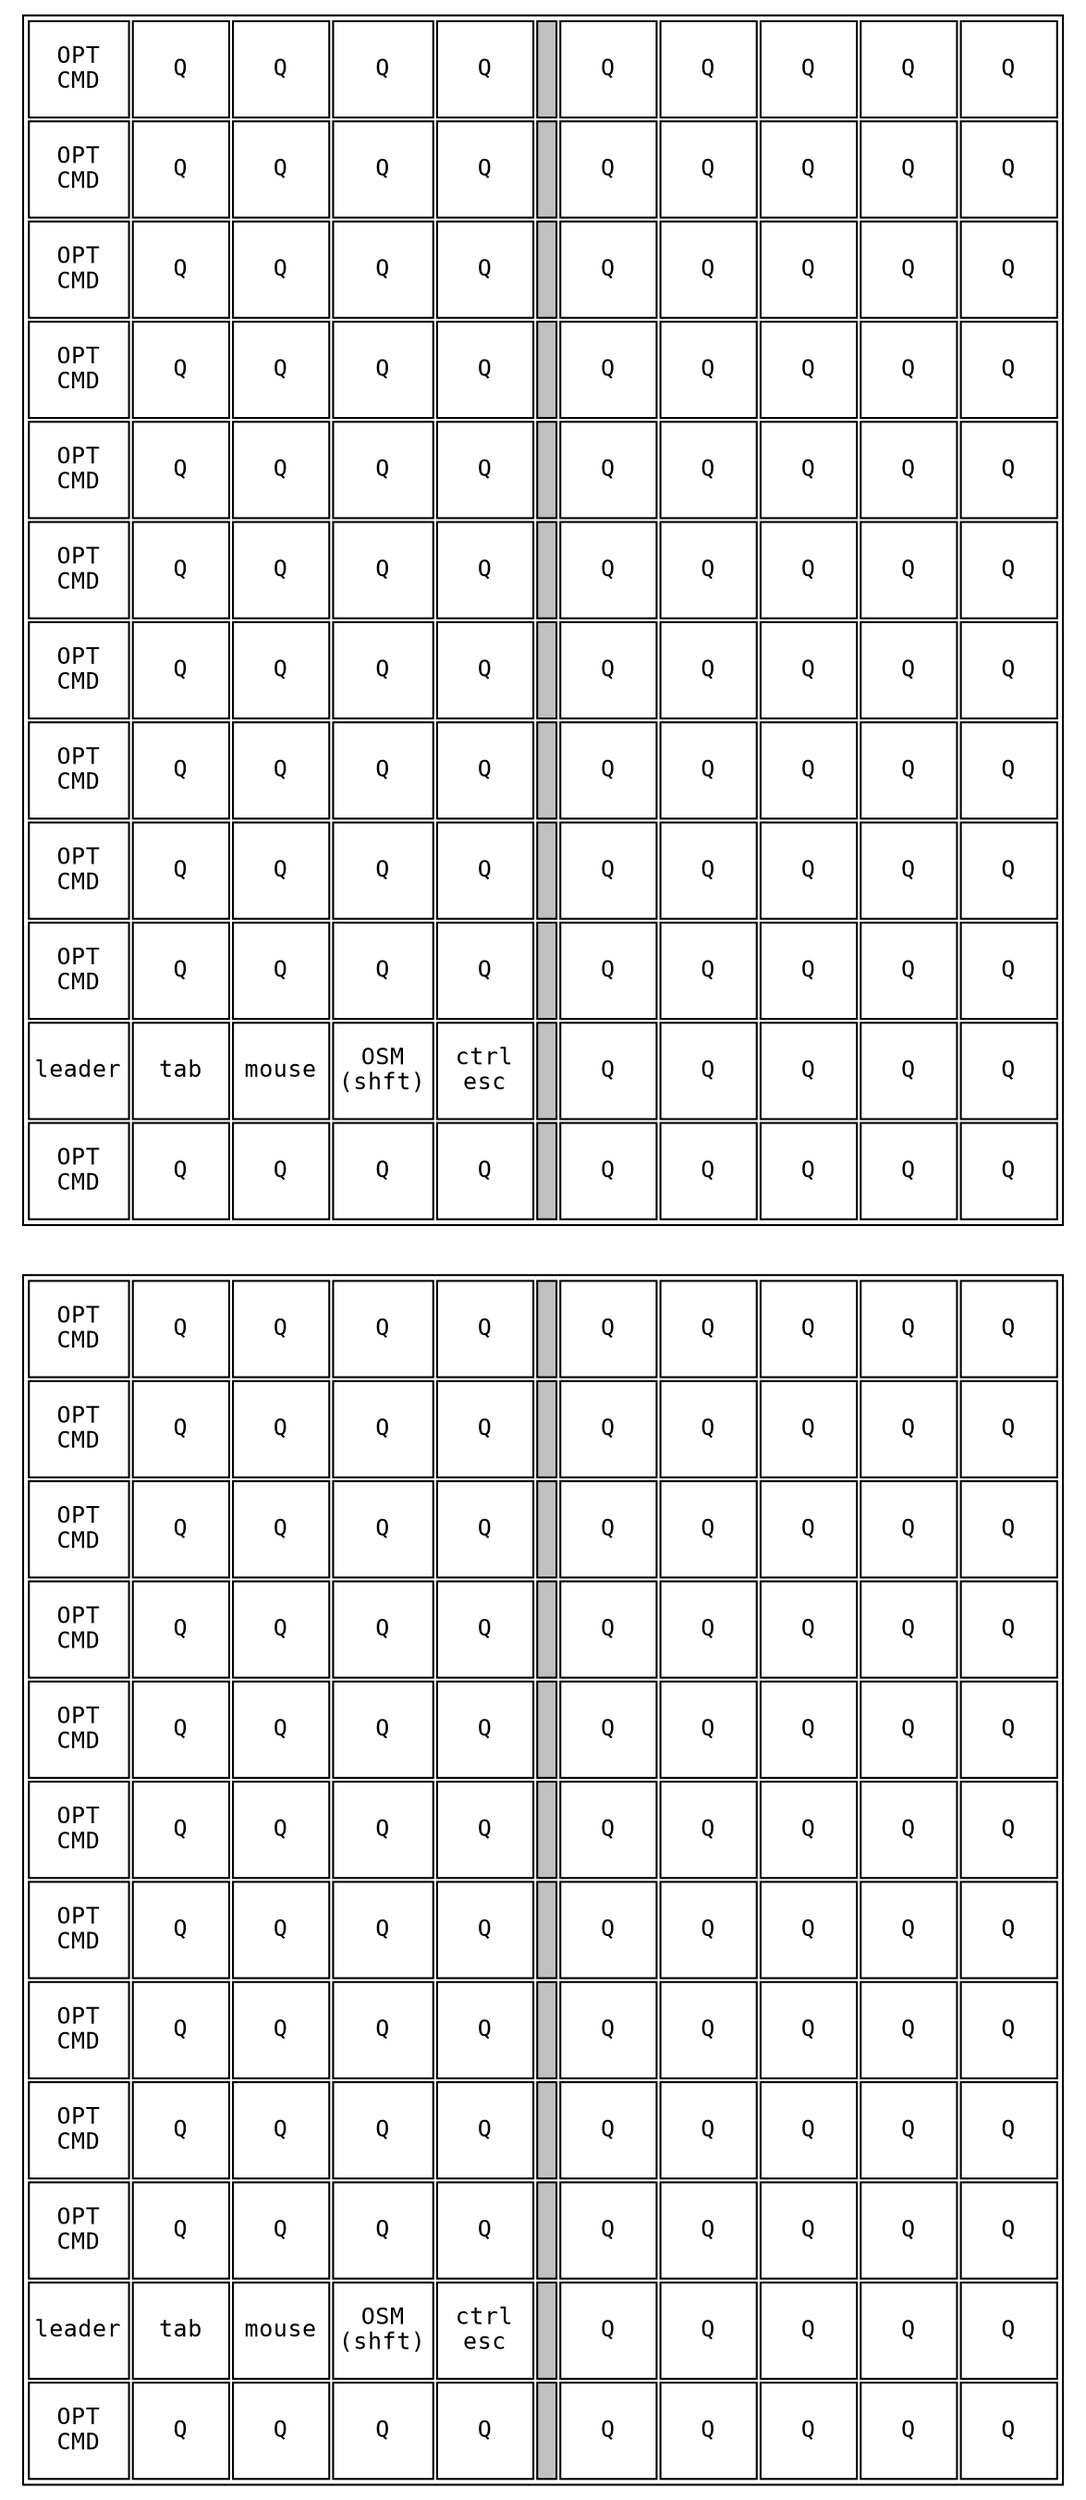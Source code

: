 digraph G {
  rankdir=LR
  node [shape=plaintext]

/* BASE LAYER */
  base [
     label=<
<table>
/* Row 12 */
  <tr>
    <td width="50" height="50"><font face="courier" point-size="12">OPT<BR/>CMD</font></td>
    <td width="50" height="50"><font face="courier" point-size="12">Q</font></td>
    <td width="50" height="50"><font face="courier" point-size="12">Q</font></td>
    <td width="50" height="50"><font face="courier" point-size="12">Q</font></td>
    <td width="50" height="50"><font face="courier" point-size="12">Q</font></td>
    <td bgcolor="grey" width="10" height="50"></td>
    <td width="50" height="50"><font face="courier" point-size="12">Q</font></td>
    <td width="50" height="50"><font face="courier" point-size="12">Q</font></td>
    <td width="50" height="50"><font face="courier" point-size="12">Q</font></td>
    <td width="50" height="50"><font face="courier" point-size="12">Q</font></td>
    <td width="50" height="50"><font face="courier" point-size="12">Q</font></td>
  </tr>
/* Row 11 */
  <tr>
    <td width="50" height="50"><font face="courier" point-size="12">OPT<BR/>CMD</font></td>
    <td width="50" height="50"><font face="courier" point-size="12">Q</font></td>
    <td width="50" height="50"><font face="courier" point-size="12">Q</font></td>
    <td width="50" height="50"><font face="courier" point-size="12">Q</font></td>
    <td width="50" height="50"><font face="courier" point-size="12">Q</font></td>
    <td bgcolor="grey" width="10" height="50"></td>
    <td width="50" height="50"><font face="courier" point-size="12">Q</font></td>
    <td width="50" height="50"><font face="courier" point-size="12">Q</font></td>
    <td width="50" height="50"><font face="courier" point-size="12">Q</font></td>
    <td width="50" height="50"><font face="courier" point-size="12">Q</font></td>
    <td width="50" height="50"><font face="courier" point-size="12">Q</font></td>
  </tr>
/* Row 10 */
  <tr>
    <td width="50" height="50"><font face="courier" point-size="12">OPT<BR/>CMD</font></td>
    <td width="50" height="50"><font face="courier" point-size="12">Q</font></td>
    <td width="50" height="50"><font face="courier" point-size="12">Q</font></td>
    <td width="50" height="50"><font face="courier" point-size="12">Q</font></td>
    <td width="50" height="50"><font face="courier" point-size="12">Q</font></td>
    <td bgcolor="grey" width="10" height="50"></td>
    <td width="50" height="50"><font face="courier" point-size="12">Q</font></td>
    <td width="50" height="50"><font face="courier" point-size="12">Q</font></td>
    <td width="50" height="50"><font face="courier" point-size="12">Q</font></td>
    <td width="50" height="50"><font face="courier" point-size="12">Q</font></td>
    <td width="50" height="50"><font face="courier" point-size="12">Q</font></td>
  </tr>
/* Row 9 */
  <tr>
    <td width="50" height="50"><font face="courier" point-size="12">OPT<BR/>CMD</font></td>
    <td width="50" height="50"><font face="courier" point-size="12">Q</font></td>
    <td width="50" height="50"><font face="courier" point-size="12">Q</font></td>
    <td width="50" height="50"><font face="courier" point-size="12">Q</font></td>
    <td width="50" height="50"><font face="courier" point-size="12">Q</font></td>
    <td bgcolor="grey" width="10" height="50"></td>
    <td width="50" height="50"><font face="courier" point-size="12">Q</font></td>
    <td width="50" height="50"><font face="courier" point-size="12">Q</font></td>
    <td width="50" height="50"><font face="courier" point-size="12">Q</font></td>
    <td width="50" height="50"><font face="courier" point-size="12">Q</font></td>
    <td width="50" height="50"><font face="courier" point-size="12">Q</font></td>
  </tr>
/* Row 8 */
  <tr>
    <td width="50" height="50"><font face="courier" point-size="12">OPT<BR/>CMD</font></td>
    <td width="50" height="50"><font face="courier" point-size="12">Q</font></td>
    <td width="50" height="50"><font face="courier" point-size="12">Q</font></td>
    <td width="50" height="50"><font face="courier" point-size="12">Q</font></td>
    <td width="50" height="50"><font face="courier" point-size="12">Q</font></td>
    <td bgcolor="grey" width="10" height="50"></td>
    <td width="50" height="50"><font face="courier" point-size="12">Q</font></td>
    <td width="50" height="50"><font face="courier" point-size="12">Q</font></td>
    <td width="50" height="50"><font face="courier" point-size="12">Q</font></td>
    <td width="50" height="50"><font face="courier" point-size="12">Q</font></td>
    <td width="50" height="50"><font face="courier" point-size="12">Q</font></td>
  </tr>
/* Row 7 */
  <tr>
    <td width="50" height="50"><font face="courier" point-size="12">OPT<BR/>CMD</font></td>
    <td width="50" height="50"><font face="courier" point-size="12">Q</font></td>
    <td width="50" height="50"><font face="courier" point-size="12">Q</font></td>
    <td width="50" height="50"><font face="courier" point-size="12">Q</font></td>
    <td width="50" height="50"><font face="courier" point-size="12">Q</font></td>
    <td bgcolor="grey" width="10" height="50"></td>
    <td width="50" height="50"><font face="courier" point-size="12">Q</font></td>
    <td width="50" height="50"><font face="courier" point-size="12">Q</font></td>
    <td width="50" height="50"><font face="courier" point-size="12">Q</font></td>
    <td width="50" height="50"><font face="courier" point-size="12">Q</font></td>
    <td width="50" height="50"><font face="courier" point-size="12">Q</font></td>
  </tr>
/* Row 6 */
  <tr>
    <td width="50" height="50"><font face="courier" point-size="12">OPT<BR/>CMD</font></td>
    <td width="50" height="50"><font face="courier" point-size="12">Q</font></td>
    <td width="50" height="50"><font face="courier" point-size="12">Q</font></td>
    <td width="50" height="50"><font face="courier" point-size="12">Q</font></td>
    <td width="50" height="50"><font face="courier" point-size="12">Q</font></td>
    <td bgcolor="grey" width="10" height="50"></td>
    <td width="50" height="50"><font face="courier" point-size="12">Q</font></td>
    <td width="50" height="50"><font face="courier" point-size="12">Q</font></td>
    <td width="50" height="50"><font face="courier" point-size="12">Q</font></td>
    <td width="50" height="50"><font face="courier" point-size="12">Q</font></td>
    <td width="50" height="50"><font face="courier" point-size="12">Q</font></td>
  </tr>
/* Row 5 */
  <tr>
    <td width="50" height="50"><font face="courier" point-size="12">OPT<BR/>CMD</font></td>
    <td width="50" height="50"><font face="courier" point-size="12">Q</font></td>
    <td width="50" height="50"><font face="courier" point-size="12">Q</font></td>
    <td width="50" height="50"><font face="courier" point-size="12">Q</font></td>
    <td width="50" height="50"><font face="courier" point-size="12">Q</font></td>
    <td bgcolor="grey" width="10" height="50"></td>
    <td width="50" height="50"><font face="courier" point-size="12">Q</font></td>
    <td width="50" height="50"><font face="courier" point-size="12">Q</font></td>
    <td width="50" height="50"><font face="courier" point-size="12">Q</font></td>
    <td width="50" height="50"><font face="courier" point-size="12">Q</font></td>
    <td width="50" height="50"><font face="courier" point-size="12">Q</font></td>
  </tr>
/* Row 4 "Home Row" */
  <tr>
    <td width="50" height="50"><font face="courier" point-size="12">OPT<BR/>CMD</font></td>
    <td width="50" height="50"><font face="courier" point-size="12">Q</font></td>
    <td width="50" height="50"><font face="courier" point-size="12">Q</font></td>
    <td width="50" height="50"><font face="courier" point-size="12">Q</font></td>
    <td width="50" height="50"><font face="courier" point-size="12">Q</font></td>
    <td bgcolor="grey" width="10" height="50"></td>
    <td width="50" height="50"><font face="courier" point-size="12">Q</font></td>
    <td width="50" height="50"><font face="courier" point-size="12">Q</font></td>
    <td width="50" height="50"><font face="courier" point-size="12">Q</font></td>
    <td width="50" height="50"><font face="courier" point-size="12">Q</font></td>
    <td width="50" height="50"><font face="courier" point-size="12">Q</font></td>
  </tr>
/* Row 3 */
  <tr>
    <td width="50" height="50"><font face="courier" point-size="12">OPT<BR/>CMD</font></td>
    <td width="50" height="50"><font face="courier" point-size="12">Q</font></td>
    <td width="50" height="50"><font face="courier" point-size="12">Q</font></td>
    <td width="50" height="50"><font face="courier" point-size="12">Q</font></td>
    <td width="50" height="50"><font face="courier" point-size="12">Q</font></td>
    <td bgcolor="grey" width="10" height="50"></td>
    <td width="50" height="50"><font face="courier" point-size="12">Q</font></td>
    <td width="50" height="50"><font face="courier" point-size="12">Q</font></td>
    <td width="50" height="50"><font face="courier" point-size="12">Q</font></td>
    <td width="50" height="50"><font face="courier" point-size="12">Q</font></td>
    <td width="50" height="50"><font face="courier" point-size="12">Q</font></td>
  </tr>
/* Row 2 "Upper Thumb Row" */
  <tr>
    <td width="50" height="50"><font face="courier" point-size="12">leader</font></td>
    <td width="50" height="50"><font face="courier" point-size="12">tab</font></td>
    <td width="50" height="50"><font face="courier" point-size="12">mouse</font></td>
    <td width="50" height="50"><font face="courier" point-size="12">OSM<br/>(shft)</font></td>
    <td width="50" height="50"><font face="courier" point-size="12">ctrl<br/>esc</font></td>
    <td bgcolor="grey" width="10" height="50"></td>
    <td width="50" height="50"><font face="courier" point-size="12">Q</font></td>
    <td width="50" height="50"><font face="courier" point-size="12">Q</font></td>
    <td width="50" height="50"><font face="courier" point-size="12">Q</font></td>
    <td width="50" height="50"><font face="courier" point-size="12">Q</font></td>
    <td width="50" height="50"><font face="courier" point-size="12">Q</font></td>
  </tr>
/* Row 1 "Lower Thumb Row" */
  <tr>
    <td width="50" height="50"><font face="courier" point-size="12">OPT<BR/>CMD</font></td>
    <td width="50" height="50"><font face="courier" point-size="12">Q</font></td>
    <td width="50" height="50"><font face="courier" point-size="12">Q</font></td>
    <td width="50" height="50"><font face="courier" point-size="12">Q</font></td>
    <td width="50" height="50"><font face="courier" point-size="12">Q</font></td>
    <td bgcolor="grey" width="10" height="50"></td>
    <td width="50" height="50"><font face="courier" point-size="12">Q</font></td>
    <td width="50" height="50"><font face="courier" point-size="12">Q</font></td>
    <td width="50" height="50"><font face="courier" point-size="12">Q</font></td>
    <td width="50" height="50"><font face="courier" point-size="12">Q</font></td>
    <td width="50" height="50"><font face="courier" point-size="12">Q</font></td>
  </tr>
</table>>
  ]

/* MOUSE LAYER */
  mouse [
     label=<
<table>
/* Row 12 */
  <tr>
    <td width="50" height="50"><font face="courier" point-size="12">OPT<BR/>CMD</font></td>
    <td width="50" height="50"><font face="courier" point-size="12">Q</font></td>
    <td width="50" height="50"><font face="courier" point-size="12">Q</font></td>
    <td width="50" height="50"><font face="courier" point-size="12">Q</font></td>
    <td width="50" height="50"><font face="courier" point-size="12">Q</font></td>
    <td bgcolor="grey" width="10" height="50"></td>
    <td width="50" height="50"><font face="courier" point-size="12">Q</font></td>
    <td width="50" height="50"><font face="courier" point-size="12">Q</font></td>
    <td width="50" height="50"><font face="courier" point-size="12">Q</font></td>
    <td width="50" height="50"><font face="courier" point-size="12">Q</font></td>
    <td width="50" height="50"><font face="courier" point-size="12">Q</font></td>
  </tr>
/* Row 11 */
  <tr>
    <td width="50" height="50"><font face="courier" point-size="12">OPT<BR/>CMD</font></td>
    <td width="50" height="50"><font face="courier" point-size="12">Q</font></td>
    <td width="50" height="50"><font face="courier" point-size="12">Q</font></td>
    <td width="50" height="50"><font face="courier" point-size="12">Q</font></td>
    <td width="50" height="50"><font face="courier" point-size="12">Q</font></td>
    <td bgcolor="grey" width="10" height="50"></td>
    <td width="50" height="50"><font face="courier" point-size="12">Q</font></td>
    <td width="50" height="50"><font face="courier" point-size="12">Q</font></td>
    <td width="50" height="50"><font face="courier" point-size="12">Q</font></td>
    <td width="50" height="50"><font face="courier" point-size="12">Q</font></td>
    <td width="50" height="50"><font face="courier" point-size="12">Q</font></td>
  </tr>
/* Row 10 */
  <tr>
    <td width="50" height="50"><font face="courier" point-size="12">OPT<BR/>CMD</font></td>
    <td width="50" height="50"><font face="courier" point-size="12">Q</font></td>
    <td width="50" height="50"><font face="courier" point-size="12">Q</font></td>
    <td width="50" height="50"><font face="courier" point-size="12">Q</font></td>
    <td width="50" height="50"><font face="courier" point-size="12">Q</font></td>
    <td bgcolor="grey" width="10" height="50"></td>
    <td width="50" height="50"><font face="courier" point-size="12">Q</font></td>
    <td width="50" height="50"><font face="courier" point-size="12">Q</font></td>
    <td width="50" height="50"><font face="courier" point-size="12">Q</font></td>
    <td width="50" height="50"><font face="courier" point-size="12">Q</font></td>
    <td width="50" height="50"><font face="courier" point-size="12">Q</font></td>
  </tr>
/* Row 9 */
  <tr>
    <td width="50" height="50"><font face="courier" point-size="12">OPT<BR/>CMD</font></td>
    <td width="50" height="50"><font face="courier" point-size="12">Q</font></td>
    <td width="50" height="50"><font face="courier" point-size="12">Q</font></td>
    <td width="50" height="50"><font face="courier" point-size="12">Q</font></td>
    <td width="50" height="50"><font face="courier" point-size="12">Q</font></td>
    <td bgcolor="grey" width="10" height="50"></td>
    <td width="50" height="50"><font face="courier" point-size="12">Q</font></td>
    <td width="50" height="50"><font face="courier" point-size="12">Q</font></td>
    <td width="50" height="50"><font face="courier" point-size="12">Q</font></td>
    <td width="50" height="50"><font face="courier" point-size="12">Q</font></td>
    <td width="50" height="50"><font face="courier" point-size="12">Q</font></td>
  </tr>
/* Row 8 */
  <tr>
    <td width="50" height="50"><font face="courier" point-size="12">OPT<BR/>CMD</font></td>
    <td width="50" height="50"><font face="courier" point-size="12">Q</font></td>
    <td width="50" height="50"><font face="courier" point-size="12">Q</font></td>
    <td width="50" height="50"><font face="courier" point-size="12">Q</font></td>
    <td width="50" height="50"><font face="courier" point-size="12">Q</font></td>
    <td bgcolor="grey" width="10" height="50"></td>
    <td width="50" height="50"><font face="courier" point-size="12">Q</font></td>
    <td width="50" height="50"><font face="courier" point-size="12">Q</font></td>
    <td width="50" height="50"><font face="courier" point-size="12">Q</font></td>
    <td width="50" height="50"><font face="courier" point-size="12">Q</font></td>
    <td width="50" height="50"><font face="courier" point-size="12">Q</font></td>
  </tr>
/* Row 7 */
  <tr>
    <td width="50" height="50"><font face="courier" point-size="12">OPT<BR/>CMD</font></td>
    <td width="50" height="50"><font face="courier" point-size="12">Q</font></td>
    <td width="50" height="50"><font face="courier" point-size="12">Q</font></td>
    <td width="50" height="50"><font face="courier" point-size="12">Q</font></td>
    <td width="50" height="50"><font face="courier" point-size="12">Q</font></td>
    <td bgcolor="grey" width="10" height="50"></td>
    <td width="50" height="50"><font face="courier" point-size="12">Q</font></td>
    <td width="50" height="50"><font face="courier" point-size="12">Q</font></td>
    <td width="50" height="50"><font face="courier" point-size="12">Q</font></td>
    <td width="50" height="50"><font face="courier" point-size="12">Q</font></td>
    <td width="50" height="50"><font face="courier" point-size="12">Q</font></td>
  </tr>
/* Row 6 */
  <tr>
    <td width="50" height="50"><font face="courier" point-size="12">OPT<BR/>CMD</font></td>
    <td width="50" height="50"><font face="courier" point-size="12">Q</font></td>
    <td width="50" height="50"><font face="courier" point-size="12">Q</font></td>
    <td width="50" height="50"><font face="courier" point-size="12">Q</font></td>
    <td width="50" height="50"><font face="courier" point-size="12">Q</font></td>
    <td bgcolor="grey" width="10" height="50"></td>
    <td width="50" height="50"><font face="courier" point-size="12">Q</font></td>
    <td width="50" height="50"><font face="courier" point-size="12">Q</font></td>
    <td width="50" height="50"><font face="courier" point-size="12">Q</font></td>
    <td width="50" height="50"><font face="courier" point-size="12">Q</font></td>
    <td width="50" height="50"><font face="courier" point-size="12">Q</font></td>
  </tr>
/* Row 5 */
  <tr>
    <td width="50" height="50"><font face="courier" point-size="12">OPT<BR/>CMD</font></td>
    <td width="50" height="50"><font face="courier" point-size="12">Q</font></td>
    <td width="50" height="50"><font face="courier" point-size="12">Q</font></td>
    <td width="50" height="50"><font face="courier" point-size="12">Q</font></td>
    <td width="50" height="50"><font face="courier" point-size="12">Q</font></td>
    <td bgcolor="grey" width="10" height="50"></td>
    <td width="50" height="50"><font face="courier" point-size="12">Q</font></td>
    <td width="50" height="50"><font face="courier" point-size="12">Q</font></td>
    <td width="50" height="50"><font face="courier" point-size="12">Q</font></td>
    <td width="50" height="50"><font face="courier" point-size="12">Q</font></td>
    <td width="50" height="50"><font face="courier" point-size="12">Q</font></td>
  </tr>
/* Row 4 "Home Row" */
  <tr>
    <td width="50" height="50"><font face="courier" point-size="12">OPT<BR/>CMD</font></td>
    <td width="50" height="50"><font face="courier" point-size="12">Q</font></td>
    <td width="50" height="50"><font face="courier" point-size="12">Q</font></td>
    <td width="50" height="50"><font face="courier" point-size="12">Q</font></td>
    <td width="50" height="50"><font face="courier" point-size="12">Q</font></td>
    <td bgcolor="grey" width="10" height="50"></td>
    <td width="50" height="50"><font face="courier" point-size="12">Q</font></td>
    <td width="50" height="50"><font face="courier" point-size="12">Q</font></td>
    <td width="50" height="50"><font face="courier" point-size="12">Q</font></td>
    <td width="50" height="50"><font face="courier" point-size="12">Q</font></td>
    <td width="50" height="50"><font face="courier" point-size="12">Q</font></td>
  </tr>
/* Row 3 */
  <tr>
    <td width="50" height="50"><font face="courier" point-size="12">OPT<BR/>CMD</font></td>
    <td width="50" height="50"><font face="courier" point-size="12">Q</font></td>
    <td width="50" height="50"><font face="courier" point-size="12">Q</font></td>
    <td width="50" height="50"><font face="courier" point-size="12">Q</font></td>
    <td width="50" height="50"><font face="courier" point-size="12">Q</font></td>
    <td bgcolor="grey" width="10" height="50"></td>
    <td width="50" height="50"><font face="courier" point-size="12">Q</font></td>
    <td width="50" height="50"><font face="courier" point-size="12">Q</font></td>
    <td width="50" height="50"><font face="courier" point-size="12">Q</font></td>
    <td width="50" height="50"><font face="courier" point-size="12">Q</font></td>
    <td width="50" height="50"><font face="courier" point-size="12">Q</font></td>
  </tr>
/* Row 2 "Upper Thumb Row" */
  <tr>
    <td width="50" height="50"><font face="courier" point-size="12">leader</font></td>
    <td width="50" height="50"><font face="courier" point-size="12">tab</font></td>
    <td width="50" height="50"><font face="courier" point-size="12">mouse</font></td>
    <td width="50" height="50"><font face="courier" point-size="12">OSM<br/>(shft)</font></td>
    <td width="50" height="50"><font face="courier" point-size="12">ctrl<br/>esc</font></td>
    <td bgcolor="grey" width="10" height="50"></td>
    <td width="50" height="50"><font face="courier" point-size="12">Q</font></td>
    <td width="50" height="50"><font face="courier" point-size="12">Q</font></td>
    <td width="50" height="50"><font face="courier" point-size="12">Q</font></td>
    <td width="50" height="50"><font face="courier" point-size="12">Q</font></td>
    <td width="50" height="50"><font face="courier" point-size="12">Q</font></td>
  </tr>
/* Row 1 "Lower Thumb Row" */
  <tr>
    <td width="50" height="50"><font face="courier" point-size="12">OPT<BR/>CMD</font></td>
    <td width="50" height="50"><font face="courier" point-size="12">Q</font></td>
    <td width="50" height="50"><font face="courier" point-size="12">Q</font></td>
    <td width="50" height="50"><font face="courier" point-size="12">Q</font></td>
    <td width="50" height="50"><font face="courier" point-size="12">Q</font></td>
    <td bgcolor="grey" width="10" height="50"></td>
    <td width="50" height="50"><font face="courier" point-size="12">Q</font></td>
    <td width="50" height="50"><font face="courier" point-size="12">Q</font></td>
    <td width="50" height="50"><font face="courier" point-size="12">Q</font></td>
    <td width="50" height="50"><font face="courier" point-size="12">Q</font></td>
    <td width="50" height="50"><font face="courier" point-size="12">Q</font></td>
  </tr>
</table>>
  ]
}
